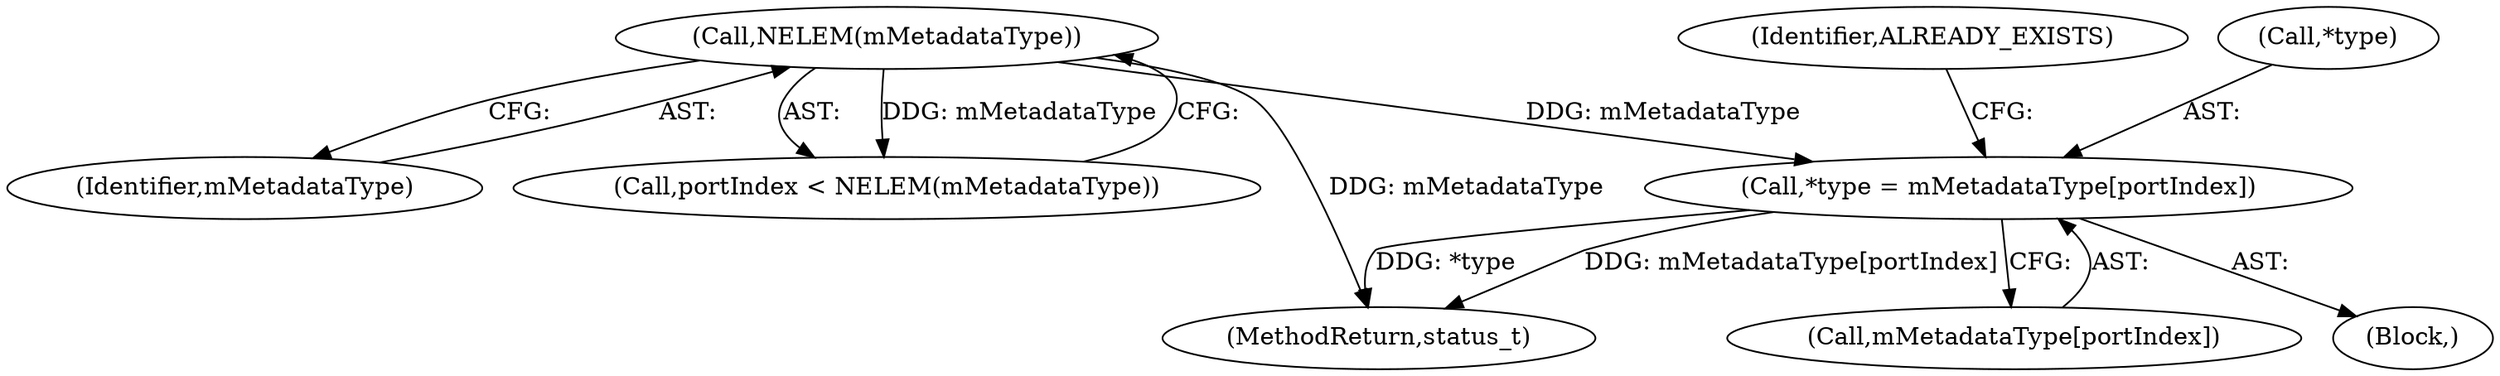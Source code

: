 digraph "0_Android_0f177948ae2640bfe4d70f8e4248e106406b3b0a_7@array" {
"1000149" [label="(Call,*type = mMetadataType[portIndex])"];
"1000143" [label="(Call,NELEM(mMetadataType))"];
"1000149" [label="(Call,*type = mMetadataType[portIndex])"];
"1000283" [label="(MethodReturn,status_t)"];
"1000144" [label="(Identifier,mMetadataType)"];
"1000143" [label="(Call,NELEM(mMetadataType))"];
"1000152" [label="(Call,mMetadataType[portIndex])"];
"1000156" [label="(Identifier,ALREADY_EXISTS)"];
"1000150" [label="(Call,*type)"];
"1000141" [label="(Call,portIndex < NELEM(mMetadataType))"];
"1000148" [label="(Block,)"];
"1000149" -> "1000148"  [label="AST: "];
"1000149" -> "1000152"  [label="CFG: "];
"1000150" -> "1000149"  [label="AST: "];
"1000152" -> "1000149"  [label="AST: "];
"1000156" -> "1000149"  [label="CFG: "];
"1000149" -> "1000283"  [label="DDG: mMetadataType[portIndex]"];
"1000149" -> "1000283"  [label="DDG: *type"];
"1000143" -> "1000149"  [label="DDG: mMetadataType"];
"1000143" -> "1000141"  [label="AST: "];
"1000143" -> "1000144"  [label="CFG: "];
"1000144" -> "1000143"  [label="AST: "];
"1000141" -> "1000143"  [label="CFG: "];
"1000143" -> "1000283"  [label="DDG: mMetadataType"];
"1000143" -> "1000141"  [label="DDG: mMetadataType"];
}
